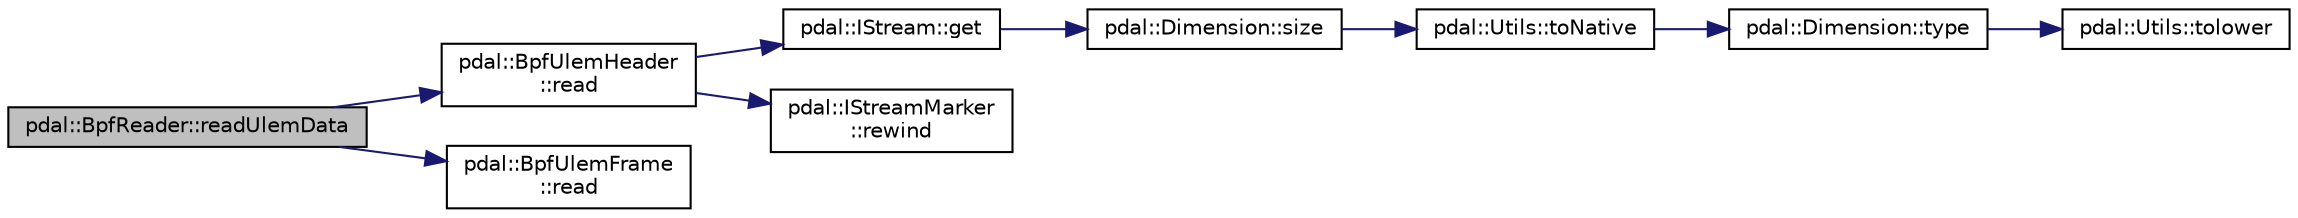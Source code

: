 digraph "pdal::BpfReader::readUlemData"
{
  edge [fontname="Helvetica",fontsize="10",labelfontname="Helvetica",labelfontsize="10"];
  node [fontname="Helvetica",fontsize="10",shape=record];
  rankdir="LR";
  Node1 [label="pdal::BpfReader::readUlemData",height=0.2,width=0.4,color="black", fillcolor="grey75", style="filled", fontcolor="black"];
  Node1 -> Node2 [color="midnightblue",fontsize="10",style="solid",fontname="Helvetica"];
  Node2 [label="pdal::BpfUlemHeader\l::read",height=0.2,width=0.4,color="black", fillcolor="white", style="filled",URL="$structpdal_1_1BpfUlemHeader.html#a1da471dacef7cbde51256a671330877b"];
  Node2 -> Node3 [color="midnightblue",fontsize="10",style="solid",fontname="Helvetica"];
  Node3 [label="pdal::IStream::get",height=0.2,width=0.4,color="black", fillcolor="white", style="filled",URL="$classpdal_1_1IStream.html#a1868ec9fd091d4af1281c2181315521a"];
  Node3 -> Node4 [color="midnightblue",fontsize="10",style="solid",fontname="Helvetica"];
  Node4 [label="pdal::Dimension::size",height=0.2,width=0.4,color="black", fillcolor="white", style="filled",URL="$namespacepdal_1_1Dimension.html#acf81dae9d5946f3a941f9df154b2329b"];
  Node4 -> Node5 [color="midnightblue",fontsize="10",style="solid",fontname="Helvetica"];
  Node5 [label="pdal::Utils::toNative",height=0.2,width=0.4,color="black", fillcolor="white", style="filled",URL="$namespacepdal_1_1Utils.html#a59253304d0f929e3a3ea00f09636002f"];
  Node5 -> Node6 [color="midnightblue",fontsize="10",style="solid",fontname="Helvetica"];
  Node6 [label="pdal::Dimension::type",height=0.2,width=0.4,color="black", fillcolor="white", style="filled",URL="$namespacepdal_1_1Dimension.html#a880d689fed54aa3ded6f88c9e058c5d2"];
  Node6 -> Node7 [color="midnightblue",fontsize="10",style="solid",fontname="Helvetica"];
  Node7 [label="pdal::Utils::tolower",height=0.2,width=0.4,color="black", fillcolor="white", style="filled",URL="$namespacepdal_1_1Utils.html#a5268937cf695835e55392f752dc02cb2"];
  Node2 -> Node8 [color="midnightblue",fontsize="10",style="solid",fontname="Helvetica"];
  Node8 [label="pdal::IStreamMarker\l::rewind",height=0.2,width=0.4,color="black", fillcolor="white", style="filled",URL="$classpdal_1_1IStreamMarker.html#a7c9b2f97052085aa9435357789ee25ca"];
  Node1 -> Node9 [color="midnightblue",fontsize="10",style="solid",fontname="Helvetica"];
  Node9 [label="pdal::BpfUlemFrame\l::read",height=0.2,width=0.4,color="black", fillcolor="white", style="filled",URL="$structpdal_1_1BpfUlemFrame.html#a74e9500c4f91ea30adcb702a9dad7e66"];
}

